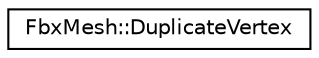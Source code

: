 digraph "クラス階層図"
{
  edge [fontname="Helvetica",fontsize="10",labelfontname="Helvetica",labelfontsize="10"];
  node [fontname="Helvetica",fontsize="10",shape=record];
  rankdir="LR";
  Node0 [label="FbxMesh::DuplicateVertex",height=0.2,width=0.4,color="black", fillcolor="white", style="filled",URL="$class_fbx_mesh_1_1_duplicate_vertex.html",tooltip="Internal structure used to keep the duplicate vertex information. "];
}
